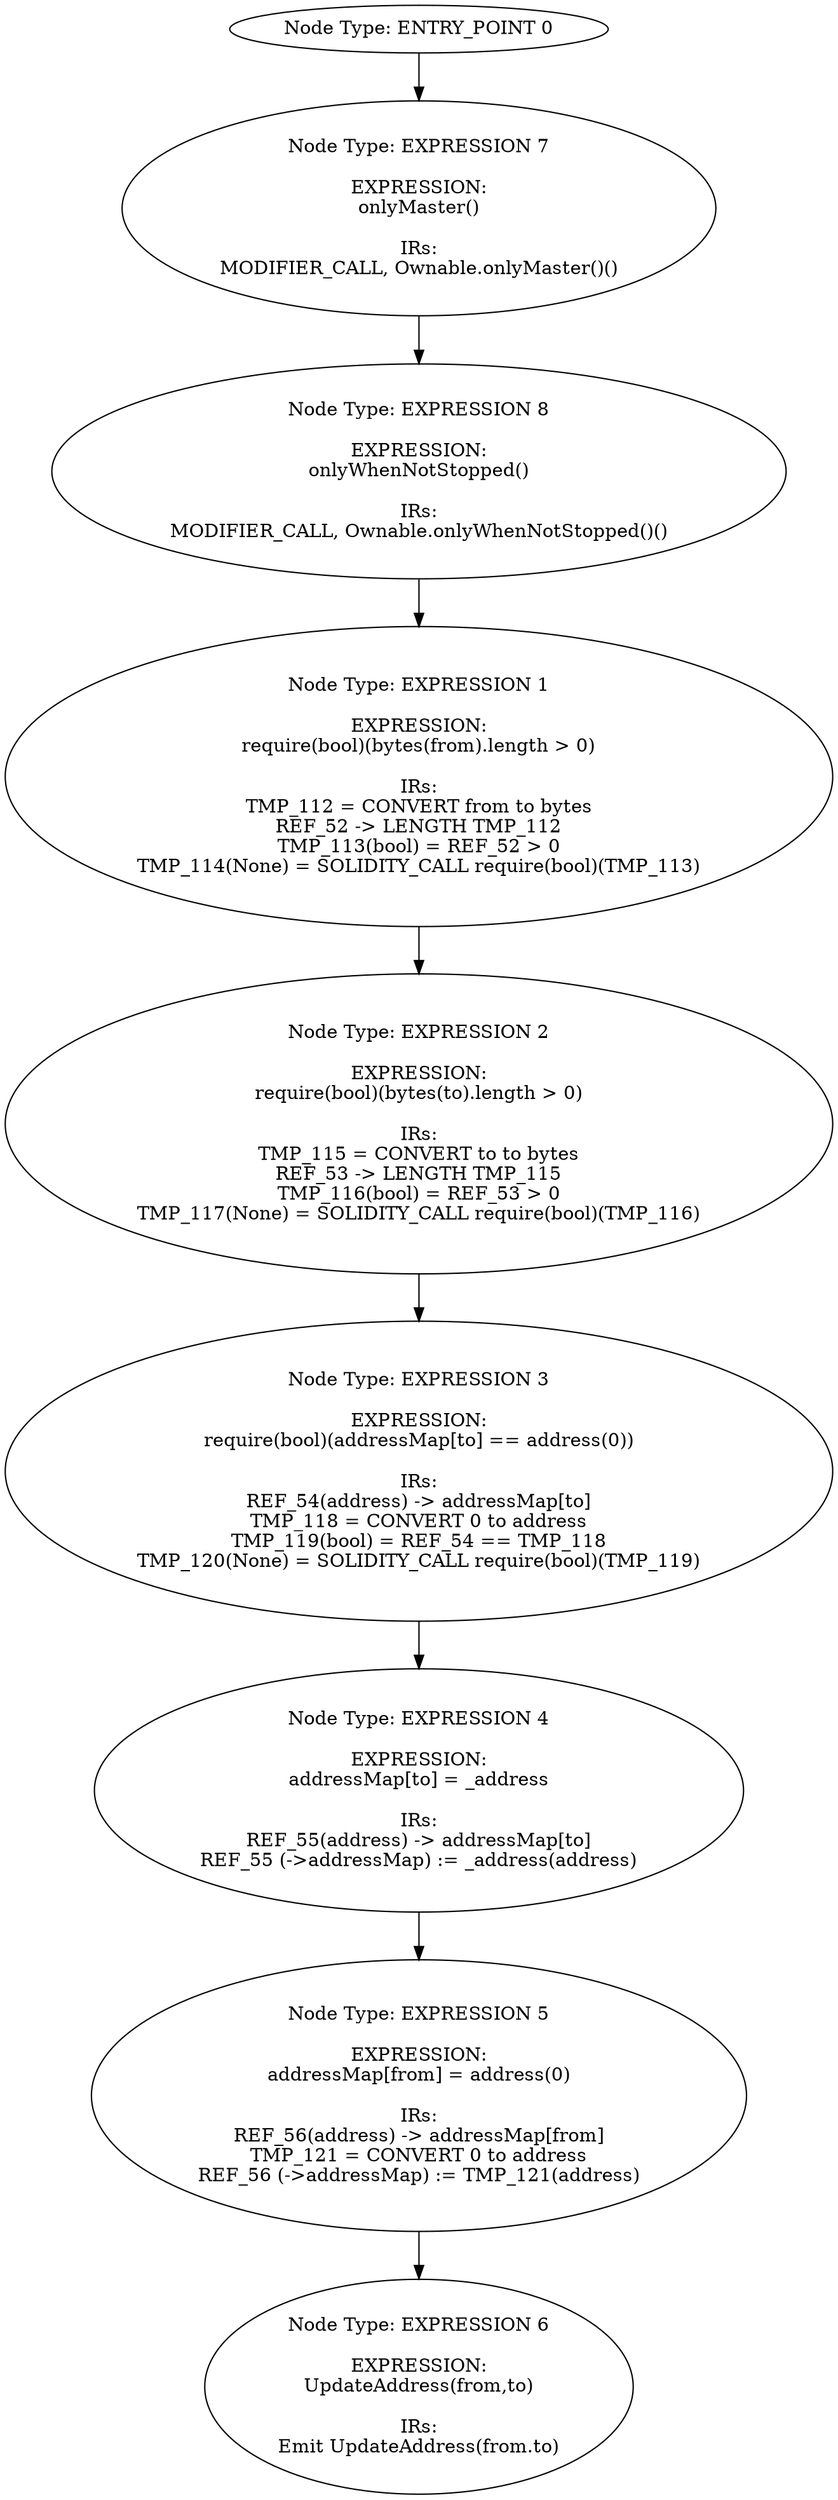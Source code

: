 digraph{
0[label="Node Type: ENTRY_POINT 0
"];
0->7;
1[label="Node Type: EXPRESSION 1

EXPRESSION:
require(bool)(bytes(from).length > 0)

IRs:
TMP_112 = CONVERT from to bytes
REF_52 -> LENGTH TMP_112
TMP_113(bool) = REF_52 > 0
TMP_114(None) = SOLIDITY_CALL require(bool)(TMP_113)"];
1->2;
2[label="Node Type: EXPRESSION 2

EXPRESSION:
require(bool)(bytes(to).length > 0)

IRs:
TMP_115 = CONVERT to to bytes
REF_53 -> LENGTH TMP_115
TMP_116(bool) = REF_53 > 0
TMP_117(None) = SOLIDITY_CALL require(bool)(TMP_116)"];
2->3;
3[label="Node Type: EXPRESSION 3

EXPRESSION:
require(bool)(addressMap[to] == address(0))

IRs:
REF_54(address) -> addressMap[to]
TMP_118 = CONVERT 0 to address
TMP_119(bool) = REF_54 == TMP_118
TMP_120(None) = SOLIDITY_CALL require(bool)(TMP_119)"];
3->4;
4[label="Node Type: EXPRESSION 4

EXPRESSION:
addressMap[to] = _address

IRs:
REF_55(address) -> addressMap[to]
REF_55 (->addressMap) := _address(address)"];
4->5;
5[label="Node Type: EXPRESSION 5

EXPRESSION:
addressMap[from] = address(0)

IRs:
REF_56(address) -> addressMap[from]
TMP_121 = CONVERT 0 to address
REF_56 (->addressMap) := TMP_121(address)"];
5->6;
6[label="Node Type: EXPRESSION 6

EXPRESSION:
UpdateAddress(from,to)

IRs:
Emit UpdateAddress(from.to)"];
7[label="Node Type: EXPRESSION 7

EXPRESSION:
onlyMaster()

IRs:
MODIFIER_CALL, Ownable.onlyMaster()()"];
7->8;
8[label="Node Type: EXPRESSION 8

EXPRESSION:
onlyWhenNotStopped()

IRs:
MODIFIER_CALL, Ownable.onlyWhenNotStopped()()"];
8->1;
}
